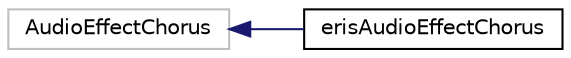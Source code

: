 digraph "Graphical Class Hierarchy"
{
 // LATEX_PDF_SIZE
  edge [fontname="Helvetica",fontsize="10",labelfontname="Helvetica",labelfontsize="10"];
  node [fontname="Helvetica",fontsize="10",shape=record];
  rankdir="LR";
  Node289 [label="AudioEffectChorus",height=0.2,width=0.4,color="grey75", fillcolor="white", style="filled",tooltip=" "];
  Node289 -> Node0 [dir="back",color="midnightblue",fontsize="10",style="solid",fontname="Helvetica"];
  Node0 [label="erisAudioEffectChorus",height=0.2,width=0.4,color="black", fillcolor="white", style="filled",URL="$classeris_audio_effect_chorus.html",tooltip=" "];
}
